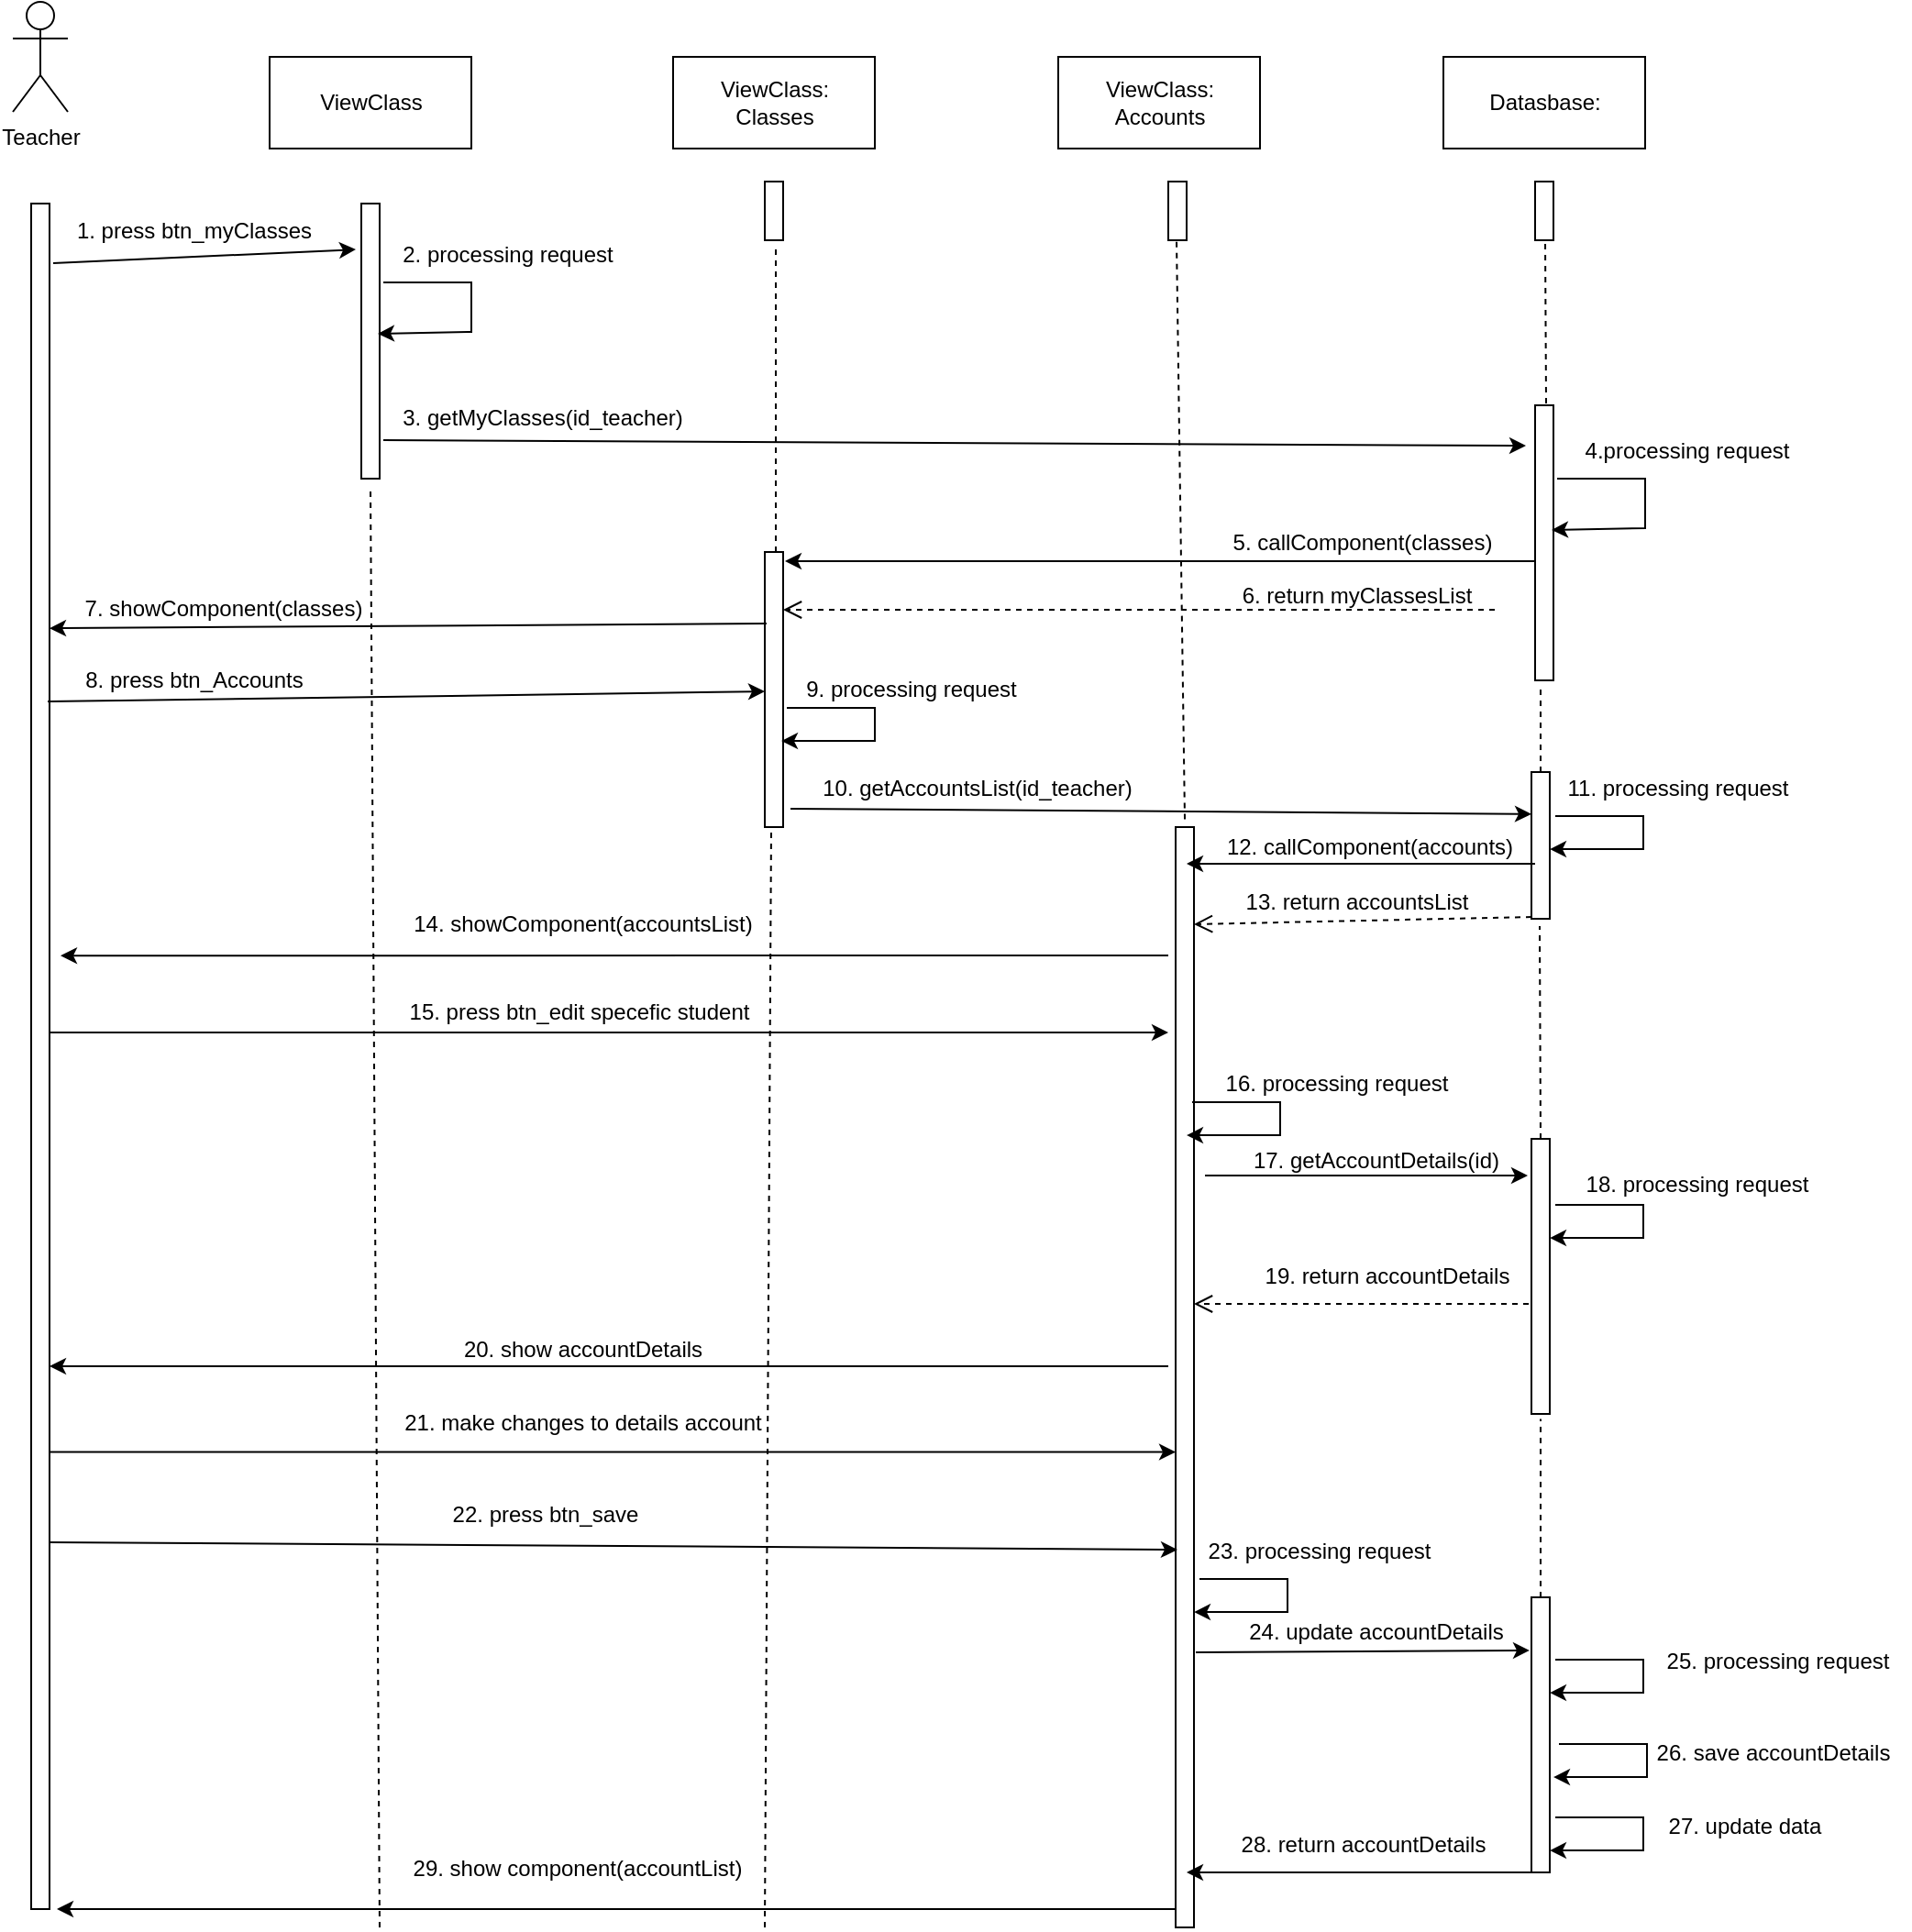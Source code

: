 <mxfile version="20.6.1" type="device"><diagram id="srkEHPApFlZ2KE4u3V97" name="Page-1"><mxGraphModel dx="1662" dy="865" grid="1" gridSize="10" guides="1" tooltips="1" connect="1" arrows="1" fold="1" page="1" pageScale="1" pageWidth="850" pageHeight="1100" math="0" shadow="0"><root><mxCell id="0"/><mxCell id="1" parent="0"/><mxCell id="vu53uN3Scle6vljbTl6d-1" value="Teacher" style="shape=umlActor;verticalLabelPosition=bottom;verticalAlign=top;html=1;outlineConnect=0;" vertex="1" parent="1"><mxGeometry x="80" y="40" width="30" height="60" as="geometry"/></mxCell><mxCell id="vu53uN3Scle6vljbTl6d-2" value="" style="html=1;points=[];perimeter=orthogonalPerimeter;" vertex="1" parent="1"><mxGeometry x="90" y="150" width="10" height="930" as="geometry"/></mxCell><mxCell id="vu53uN3Scle6vljbTl6d-3" value="ViewClass" style="html=1;" vertex="1" parent="1"><mxGeometry x="220" y="70" width="110" height="50" as="geometry"/></mxCell><mxCell id="vu53uN3Scle6vljbTl6d-4" value="ViewClass:&lt;br&gt;Classes" style="html=1;" vertex="1" parent="1"><mxGeometry x="440" y="70" width="110" height="50" as="geometry"/></mxCell><mxCell id="vu53uN3Scle6vljbTl6d-5" value="ViewClass:&lt;br&gt;Accounts" style="html=1;" vertex="1" parent="1"><mxGeometry x="650" y="70" width="110" height="50" as="geometry"/></mxCell><mxCell id="vu53uN3Scle6vljbTl6d-6" value="Datasbase:" style="html=1;" vertex="1" parent="1"><mxGeometry x="860" y="70" width="110" height="50" as="geometry"/></mxCell><mxCell id="vu53uN3Scle6vljbTl6d-7" value="" style="html=1;points=[];perimeter=orthogonalPerimeter;" vertex="1" parent="1"><mxGeometry x="270" y="150" width="10" height="150" as="geometry"/></mxCell><mxCell id="vu53uN3Scle6vljbTl6d-8" value="" style="endArrow=classic;html=1;rounded=0;exitX=1.2;exitY=0.035;exitDx=0;exitDy=0;exitPerimeter=0;entryX=-0.3;entryY=0.167;entryDx=0;entryDy=0;entryPerimeter=0;" edge="1" parent="1" source="vu53uN3Scle6vljbTl6d-2" target="vu53uN3Scle6vljbTl6d-7"><mxGeometry width="50" height="50" relative="1" as="geometry"><mxPoint x="130" y="220" as="sourcePoint"/><mxPoint x="180" y="170" as="targetPoint"/></mxGeometry></mxCell><mxCell id="vu53uN3Scle6vljbTl6d-9" value="1. press btn_myClasses" style="text;html=1;strokeColor=none;fillColor=none;align=center;verticalAlign=middle;whiteSpace=wrap;rounded=0;" vertex="1" parent="1"><mxGeometry x="109" y="150" width="140" height="30" as="geometry"/></mxCell><mxCell id="vu53uN3Scle6vljbTl6d-10" value="" style="endArrow=classic;html=1;rounded=0;exitX=1.2;exitY=0.287;exitDx=0;exitDy=0;exitPerimeter=0;entryX=0.9;entryY=0.473;entryDx=0;entryDy=0;entryPerimeter=0;" edge="1" parent="1" source="vu53uN3Scle6vljbTl6d-7" target="vu53uN3Scle6vljbTl6d-7"><mxGeometry width="50" height="50" relative="1" as="geometry"><mxPoint x="300" y="200" as="sourcePoint"/><mxPoint x="330" y="250" as="targetPoint"/><Array as="points"><mxPoint x="330" y="193"/><mxPoint x="330" y="220"/></Array></mxGeometry></mxCell><mxCell id="vu53uN3Scle6vljbTl6d-11" value="2. processing request" style="text;html=1;strokeColor=none;fillColor=none;align=center;verticalAlign=middle;whiteSpace=wrap;rounded=0;" vertex="1" parent="1"><mxGeometry x="290" y="163" width="120" height="30" as="geometry"/></mxCell><mxCell id="vu53uN3Scle6vljbTl6d-12" value="" style="html=1;points=[];perimeter=orthogonalPerimeter;" vertex="1" parent="1"><mxGeometry x="490" y="138" width="10" height="32" as="geometry"/></mxCell><mxCell id="vu53uN3Scle6vljbTl6d-13" value="" style="html=1;points=[];perimeter=orthogonalPerimeter;" vertex="1" parent="1"><mxGeometry x="710" y="138" width="10" height="32" as="geometry"/></mxCell><mxCell id="vu53uN3Scle6vljbTl6d-14" value="" style="html=1;points=[];perimeter=orthogonalPerimeter;" vertex="1" parent="1"><mxGeometry x="910" y="138" width="10" height="32" as="geometry"/></mxCell><mxCell id="vu53uN3Scle6vljbTl6d-15" value="" style="endArrow=none;dashed=1;html=1;rounded=0;" edge="1" parent="1"><mxGeometry width="50" height="50" relative="1" as="geometry"><mxPoint x="280" y="1090" as="sourcePoint"/><mxPoint x="275" y="305" as="targetPoint"/></mxGeometry></mxCell><mxCell id="vu53uN3Scle6vljbTl6d-16" value="" style="endArrow=none;dashed=1;html=1;rounded=0;" edge="1" parent="1"><mxGeometry width="50" height="50" relative="1" as="geometry"><mxPoint x="496" y="340" as="sourcePoint"/><mxPoint x="496" y="175" as="targetPoint"/></mxGeometry></mxCell><mxCell id="vu53uN3Scle6vljbTl6d-17" value="" style="endArrow=none;dashed=1;html=1;rounded=0;" edge="1" parent="1"><mxGeometry width="50" height="50" relative="1" as="geometry"><mxPoint x="916" y="259" as="sourcePoint"/><mxPoint x="915.5" y="169" as="targetPoint"/></mxGeometry></mxCell><mxCell id="vu53uN3Scle6vljbTl6d-18" value="" style="endArrow=none;dashed=1;html=1;rounded=0;exitX=0.5;exitY=-0.007;exitDx=0;exitDy=0;exitPerimeter=0;" edge="1" parent="1" source="vu53uN3Scle6vljbTl6d-41"><mxGeometry width="50" height="50" relative="1" as="geometry"><mxPoint x="715" y="460" as="sourcePoint"/><mxPoint x="714.5" y="170" as="targetPoint"/></mxGeometry></mxCell><mxCell id="vu53uN3Scle6vljbTl6d-19" value="" style="endArrow=classic;html=1;rounded=0;exitX=1.2;exitY=0.86;exitDx=0;exitDy=0;exitPerimeter=0;entryX=-0.5;entryY=0.147;entryDx=0;entryDy=0;entryPerimeter=0;" edge="1" parent="1" source="vu53uN3Scle6vljbTl6d-7" target="vu53uN3Scle6vljbTl6d-20"><mxGeometry width="50" height="50" relative="1" as="geometry"><mxPoint x="590" y="350" as="sourcePoint"/><mxPoint x="870" y="280" as="targetPoint"/></mxGeometry></mxCell><mxCell id="vu53uN3Scle6vljbTl6d-20" value="" style="html=1;points=[];perimeter=orthogonalPerimeter;" vertex="1" parent="1"><mxGeometry x="910" y="260" width="10" height="150" as="geometry"/></mxCell><mxCell id="vu53uN3Scle6vljbTl6d-21" value="3. getMyClasses(id_teacher)" style="text;html=1;strokeColor=none;fillColor=none;align=center;verticalAlign=middle;whiteSpace=wrap;rounded=0;" vertex="1" parent="1"><mxGeometry x="290" y="252" width="158" height="30" as="geometry"/></mxCell><mxCell id="vu53uN3Scle6vljbTl6d-22" value="" style="endArrow=classic;html=1;rounded=0;exitX=1.2;exitY=0.287;exitDx=0;exitDy=0;exitPerimeter=0;entryX=0.9;entryY=0.473;entryDx=0;entryDy=0;entryPerimeter=0;" edge="1" parent="1"><mxGeometry width="50" height="50" relative="1" as="geometry"><mxPoint x="922" y="300.05" as="sourcePoint"/><mxPoint x="919" y="327.95" as="targetPoint"/><Array as="points"><mxPoint x="970" y="300"/><mxPoint x="970" y="327"/></Array></mxGeometry></mxCell><mxCell id="vu53uN3Scle6vljbTl6d-23" value="4.processing request" style="text;html=1;strokeColor=none;fillColor=none;align=center;verticalAlign=middle;whiteSpace=wrap;rounded=0;" vertex="1" parent="1"><mxGeometry x="928" y="270" width="130" height="30" as="geometry"/></mxCell><mxCell id="vu53uN3Scle6vljbTl6d-24" value="" style="html=1;points=[];perimeter=orthogonalPerimeter;" vertex="1" parent="1"><mxGeometry x="490" y="340" width="10" height="150" as="geometry"/></mxCell><mxCell id="vu53uN3Scle6vljbTl6d-25" value="" style="endArrow=classic;html=1;rounded=0;entryX=1.1;entryY=0.033;entryDx=0;entryDy=0;entryPerimeter=0;exitX=0;exitY=0.567;exitDx=0;exitDy=0;exitPerimeter=0;" edge="1" parent="1" source="vu53uN3Scle6vljbTl6d-20" target="vu53uN3Scle6vljbTl6d-24"><mxGeometry width="50" height="50" relative="1" as="geometry"><mxPoint x="590" y="540" as="sourcePoint"/><mxPoint x="640" y="490" as="targetPoint"/></mxGeometry></mxCell><mxCell id="vu53uN3Scle6vljbTl6d-26" value="5. callComponent(classes)" style="text;html=1;strokeColor=none;fillColor=none;align=center;verticalAlign=middle;whiteSpace=wrap;rounded=0;" vertex="1" parent="1"><mxGeometry x="736" y="320" width="160" height="30" as="geometry"/></mxCell><mxCell id="vu53uN3Scle6vljbTl6d-27" value="6. return myClassesList" style="text;html=1;strokeColor=none;fillColor=none;align=center;verticalAlign=middle;whiteSpace=wrap;rounded=0;" vertex="1" parent="1"><mxGeometry x="738" y="349" width="150" height="30" as="geometry"/></mxCell><mxCell id="vu53uN3Scle6vljbTl6d-28" value="" style="html=1;verticalAlign=bottom;endArrow=open;dashed=1;endSize=8;rounded=0;exitX=1;exitY=0.75;exitDx=0;exitDy=0;" edge="1" parent="1" source="vu53uN3Scle6vljbTl6d-27" target="vu53uN3Scle6vljbTl6d-24"><mxGeometry relative="1" as="geometry"><mxPoint x="660" y="520" as="sourcePoint"/><mxPoint x="580" y="520" as="targetPoint"/></mxGeometry></mxCell><mxCell id="vu53uN3Scle6vljbTl6d-29" value="" style="endArrow=classic;html=1;rounded=0;entryX=1;entryY=0.249;entryDx=0;entryDy=0;entryPerimeter=0;exitX=0.1;exitY=0.26;exitDx=0;exitDy=0;exitPerimeter=0;" edge="1" parent="1" source="vu53uN3Scle6vljbTl6d-24" target="vu53uN3Scle6vljbTl6d-2"><mxGeometry width="50" height="50" relative="1" as="geometry"><mxPoint x="489" y="380.1" as="sourcePoint"/><mxPoint x="100" y="380.0" as="targetPoint"/></mxGeometry></mxCell><mxCell id="vu53uN3Scle6vljbTl6d-30" value="7. showComponent(classes)" style="text;html=1;strokeColor=none;fillColor=none;align=center;verticalAlign=middle;whiteSpace=wrap;rounded=0;" vertex="1" parent="1"><mxGeometry x="115" y="356" width="160" height="30" as="geometry"/></mxCell><mxCell id="vu53uN3Scle6vljbTl6d-31" value="" style="endArrow=classic;html=1;rounded=0;exitX=0.9;exitY=0.292;exitDx=0;exitDy=0;exitPerimeter=0;entryX=0;entryY=0.507;entryDx=0;entryDy=0;entryPerimeter=0;" edge="1" parent="1" source="vu53uN3Scle6vljbTl6d-2" target="vu53uN3Scle6vljbTl6d-24"><mxGeometry width="50" height="50" relative="1" as="geometry"><mxPoint x="590" y="530" as="sourcePoint"/><mxPoint x="640" y="480" as="targetPoint"/></mxGeometry></mxCell><mxCell id="vu53uN3Scle6vljbTl6d-32" value="8. press btn_Accounts" style="text;html=1;strokeColor=none;fillColor=none;align=center;verticalAlign=middle;whiteSpace=wrap;rounded=0;" vertex="1" parent="1"><mxGeometry x="109" y="395" width="140" height="30" as="geometry"/></mxCell><mxCell id="vu53uN3Scle6vljbTl6d-33" value="" style="endArrow=classic;html=1;rounded=0;exitX=1.2;exitY=0.287;exitDx=0;exitDy=0;exitPerimeter=0;entryX=0.9;entryY=0.687;entryDx=0;entryDy=0;entryPerimeter=0;" edge="1" parent="1" target="vu53uN3Scle6vljbTl6d-24"><mxGeometry width="50" height="50" relative="1" as="geometry"><mxPoint x="502" y="425.05" as="sourcePoint"/><mxPoint x="499" y="452.95" as="targetPoint"/><Array as="points"><mxPoint x="550" y="425"/><mxPoint x="550" y="443"/></Array></mxGeometry></mxCell><mxCell id="vu53uN3Scle6vljbTl6d-34" value="9. processing request" style="text;html=1;strokeColor=none;fillColor=none;align=center;verticalAlign=middle;whiteSpace=wrap;rounded=0;" vertex="1" parent="1"><mxGeometry x="500" y="400" width="140" height="30" as="geometry"/></mxCell><mxCell id="vu53uN3Scle6vljbTl6d-35" value="" style="endArrow=none;dashed=1;html=1;rounded=0;entryX=0.3;entryY=1.013;entryDx=0;entryDy=0;entryPerimeter=0;" edge="1" parent="1" target="vu53uN3Scle6vljbTl6d-20"><mxGeometry width="50" height="50" relative="1" as="geometry"><mxPoint x="913" y="460" as="sourcePoint"/><mxPoint x="660" y="480" as="targetPoint"/></mxGeometry></mxCell><mxCell id="vu53uN3Scle6vljbTl6d-36" value="" style="html=1;points=[];perimeter=orthogonalPerimeter;" vertex="1" parent="1"><mxGeometry x="908" y="460" width="10" height="80" as="geometry"/></mxCell><mxCell id="vu53uN3Scle6vljbTl6d-37" value="" style="endArrow=classic;html=1;rounded=0;exitX=1.4;exitY=0.933;exitDx=0;exitDy=0;exitPerimeter=0;entryX=0;entryY=0.286;entryDx=0;entryDy=0;entryPerimeter=0;" edge="1" parent="1" source="vu53uN3Scle6vljbTl6d-24" target="vu53uN3Scle6vljbTl6d-36"><mxGeometry width="50" height="50" relative="1" as="geometry"><mxPoint x="498" y="484.79" as="sourcePoint"/><mxPoint x="888" y="480.0" as="targetPoint"/></mxGeometry></mxCell><mxCell id="vu53uN3Scle6vljbTl6d-38" value="10. getAccountsList(id_teacher)" style="text;html=1;strokeColor=none;fillColor=none;align=center;verticalAlign=middle;whiteSpace=wrap;rounded=0;" vertex="1" parent="1"><mxGeometry x="511" y="454" width="190" height="30" as="geometry"/></mxCell><mxCell id="vu53uN3Scle6vljbTl6d-39" value="" style="endArrow=classic;html=1;rounded=0;exitX=1.2;exitY=0.287;exitDx=0;exitDy=0;exitPerimeter=0;entryX=0.9;entryY=0.687;entryDx=0;entryDy=0;entryPerimeter=0;" edge="1" parent="1"><mxGeometry width="50" height="50" relative="1" as="geometry"><mxPoint x="921" y="484.05" as="sourcePoint"/><mxPoint x="918" y="502.05" as="targetPoint"/><Array as="points"><mxPoint x="969" y="484"/><mxPoint x="969" y="502"/></Array></mxGeometry></mxCell><mxCell id="vu53uN3Scle6vljbTl6d-40" value="11. processing request" style="text;html=1;strokeColor=none;fillColor=none;align=center;verticalAlign=middle;whiteSpace=wrap;rounded=0;" vertex="1" parent="1"><mxGeometry x="918" y="454" width="140" height="30" as="geometry"/></mxCell><mxCell id="vu53uN3Scle6vljbTl6d-41" value="" style="html=1;points=[];perimeter=orthogonalPerimeter;" vertex="1" parent="1"><mxGeometry x="714" y="490" width="10" height="600" as="geometry"/></mxCell><mxCell id="vu53uN3Scle6vljbTl6d-42" value="" style="endArrow=classic;html=1;rounded=0;exitX=0.2;exitY=0.625;exitDx=0;exitDy=0;exitPerimeter=0;" edge="1" parent="1" source="vu53uN3Scle6vljbTl6d-36"><mxGeometry width="50" height="50" relative="1" as="geometry"><mxPoint x="929" y="570" as="sourcePoint"/><mxPoint x="720" y="510" as="targetPoint"/></mxGeometry></mxCell><mxCell id="vu53uN3Scle6vljbTl6d-43" value="12. callComponent(accounts)" style="text;html=1;strokeColor=none;fillColor=none;align=center;verticalAlign=middle;whiteSpace=wrap;rounded=0;" vertex="1" parent="1"><mxGeometry x="730" y="486" width="180" height="30" as="geometry"/></mxCell><mxCell id="vu53uN3Scle6vljbTl6d-44" value="" style="html=1;verticalAlign=bottom;endArrow=open;dashed=1;endSize=8;rounded=0;exitX=0;exitY=1;exitDx=0;exitDy=0;exitPerimeter=0;entryX=0;entryY=1;entryDx=0;entryDy=0;" edge="1" parent="1"><mxGeometry relative="1" as="geometry"><mxPoint x="908" y="539" as="sourcePoint"/><mxPoint x="724" y="543" as="targetPoint"/></mxGeometry></mxCell><mxCell id="vu53uN3Scle6vljbTl6d-45" value="13. return accountsList" style="text;html=1;strokeColor=none;fillColor=none;align=center;verticalAlign=middle;whiteSpace=wrap;rounded=0;" vertex="1" parent="1"><mxGeometry x="723" y="516" width="180" height="30" as="geometry"/></mxCell><mxCell id="vu53uN3Scle6vljbTl6d-46" value="" style="endArrow=classic;html=1;rounded=0;entryX=1.6;entryY=0.441;entryDx=0;entryDy=0;entryPerimeter=0;" edge="1" parent="1" target="vu53uN3Scle6vljbTl6d-2"><mxGeometry width="50" height="50" relative="1" as="geometry"><mxPoint x="710" y="560" as="sourcePoint"/><mxPoint x="312" y="562.19" as="targetPoint"/></mxGeometry></mxCell><mxCell id="vu53uN3Scle6vljbTl6d-47" value="14. showComponent(accountsList)" style="text;html=1;strokeColor=none;fillColor=none;align=center;verticalAlign=middle;whiteSpace=wrap;rounded=0;" vertex="1" parent="1"><mxGeometry x="290" y="528" width="202" height="30" as="geometry"/></mxCell><mxCell id="vu53uN3Scle6vljbTl6d-48" value="" style="endArrow=classic;html=1;rounded=0;" edge="1" parent="1" source="vu53uN3Scle6vljbTl6d-2"><mxGeometry width="50" height="50" relative="1" as="geometry"><mxPoint x="540" y="610" as="sourcePoint"/><mxPoint x="710" y="602" as="targetPoint"/></mxGeometry></mxCell><mxCell id="vu53uN3Scle6vljbTl6d-49" value="15. press btn_edit specefic student" style="text;html=1;strokeColor=none;fillColor=none;align=center;verticalAlign=middle;whiteSpace=wrap;rounded=0;" vertex="1" parent="1"><mxGeometry x="288" y="576" width="202" height="30" as="geometry"/></mxCell><mxCell id="vu53uN3Scle6vljbTl6d-50" value="" style="endArrow=classic;html=1;rounded=0;exitX=1.2;exitY=0.287;exitDx=0;exitDy=0;exitPerimeter=0;entryX=0.9;entryY=0.687;entryDx=0;entryDy=0;entryPerimeter=0;" edge="1" parent="1"><mxGeometry width="50" height="50" relative="1" as="geometry"><mxPoint x="723" y="640.05" as="sourcePoint"/><mxPoint x="720" y="658.05" as="targetPoint"/><Array as="points"><mxPoint x="771" y="640"/><mxPoint x="771" y="658"/></Array></mxGeometry></mxCell><mxCell id="vu53uN3Scle6vljbTl6d-51" value="16. processing request" style="text;html=1;strokeColor=none;fillColor=none;align=center;verticalAlign=middle;whiteSpace=wrap;rounded=0;" vertex="1" parent="1"><mxGeometry x="724" y="615" width="156" height="30" as="geometry"/></mxCell><mxCell id="vu53uN3Scle6vljbTl6d-52" value="" style="endArrow=none;dashed=1;html=1;rounded=0;entryX=0.3;entryY=1.013;entryDx=0;entryDy=0;entryPerimeter=0;" edge="1" parent="1"><mxGeometry width="50" height="50" relative="1" as="geometry"><mxPoint x="913" y="660" as="sourcePoint"/><mxPoint x="912.5" y="544" as="targetPoint"/></mxGeometry></mxCell><mxCell id="vu53uN3Scle6vljbTl6d-53" value="" style="html=1;points=[];perimeter=orthogonalPerimeter;" vertex="1" parent="1"><mxGeometry x="908" y="660" width="10" height="150" as="geometry"/></mxCell><mxCell id="vu53uN3Scle6vljbTl6d-54" value="" style="endArrow=classic;html=1;rounded=0;exitX=1.2;exitY=0.287;exitDx=0;exitDy=0;exitPerimeter=0;entryX=0.9;entryY=0.687;entryDx=0;entryDy=0;entryPerimeter=0;" edge="1" parent="1"><mxGeometry width="50" height="50" relative="1" as="geometry"><mxPoint x="921" y="696.05" as="sourcePoint"/><mxPoint x="918" y="714.05" as="targetPoint"/><Array as="points"><mxPoint x="969" y="696"/><mxPoint x="969" y="714"/></Array></mxGeometry></mxCell><mxCell id="vu53uN3Scle6vljbTl6d-57" value="" style="endArrow=classic;html=1;rounded=0;" edge="1" parent="1"><mxGeometry width="50" height="50" relative="1" as="geometry"><mxPoint x="730" y="680" as="sourcePoint"/><mxPoint x="906" y="680" as="targetPoint"/></mxGeometry></mxCell><mxCell id="vu53uN3Scle6vljbTl6d-58" value="17. getAccountDetails(id)" style="text;html=1;strokeColor=none;fillColor=none;align=center;verticalAlign=middle;whiteSpace=wrap;rounded=0;" vertex="1" parent="1"><mxGeometry x="751.5" y="657" width="142.5" height="30" as="geometry"/></mxCell><mxCell id="vu53uN3Scle6vljbTl6d-59" value="18. processing request" style="text;html=1;strokeColor=none;fillColor=none;align=center;verticalAlign=middle;whiteSpace=wrap;rounded=0;" vertex="1" parent="1"><mxGeometry x="925.5" y="670" width="144.5" height="30" as="geometry"/></mxCell><mxCell id="vu53uN3Scle6vljbTl6d-61" value="" style="html=1;verticalAlign=bottom;endArrow=open;dashed=1;endSize=8;rounded=0;exitX=1;exitY=1;exitDx=0;exitDy=0;" edge="1" parent="1" source="vu53uN3Scle6vljbTl6d-62" target="vu53uN3Scle6vljbTl6d-41"><mxGeometry relative="1" as="geometry"><mxPoint x="900.5" y="830" as="sourcePoint"/><mxPoint x="720" y="829" as="targetPoint"/></mxGeometry></mxCell><mxCell id="vu53uN3Scle6vljbTl6d-62" value="19. return accountDetails" style="text;html=1;strokeColor=none;fillColor=none;align=center;verticalAlign=middle;whiteSpace=wrap;rounded=0;" vertex="1" parent="1"><mxGeometry x="751.5" y="720" width="155" height="30" as="geometry"/></mxCell><mxCell id="vu53uN3Scle6vljbTl6d-63" value="" style="endArrow=classic;html=1;rounded=0;" edge="1" parent="1" target="vu53uN3Scle6vljbTl6d-2"><mxGeometry width="50" height="50" relative="1" as="geometry"><mxPoint x="710" y="784" as="sourcePoint"/><mxPoint x="109" y="852" as="targetPoint"/></mxGeometry></mxCell><mxCell id="vu53uN3Scle6vljbTl6d-64" value="20. show accountDetails" style="text;html=1;strokeColor=none;fillColor=none;align=center;verticalAlign=middle;whiteSpace=wrap;rounded=0;" vertex="1" parent="1"><mxGeometry x="311" y="760" width="160" height="30" as="geometry"/></mxCell><mxCell id="vu53uN3Scle6vljbTl6d-66" value="" style="endArrow=none;dashed=1;html=1;rounded=0;entryX=0.3;entryY=1.013;entryDx=0;entryDy=0;entryPerimeter=0;" edge="1" parent="1"><mxGeometry width="50" height="50" relative="1" as="geometry"><mxPoint x="490" y="1090" as="sourcePoint"/><mxPoint x="493.5" y="490" as="targetPoint"/></mxGeometry></mxCell><mxCell id="vu53uN3Scle6vljbTl6d-68" value="" style="endArrow=none;dashed=1;html=1;rounded=0;entryX=0.5;entryY=1.018;entryDx=0;entryDy=0;entryPerimeter=0;" edge="1" parent="1" target="vu53uN3Scle6vljbTl6d-53"><mxGeometry width="50" height="50" relative="1" as="geometry"><mxPoint x="913" y="910" as="sourcePoint"/><mxPoint x="914.5" y="860" as="targetPoint"/></mxGeometry></mxCell><mxCell id="vu53uN3Scle6vljbTl6d-71" value="" style="endArrow=classic;html=1;rounded=0;" edge="1" parent="1" source="vu53uN3Scle6vljbTl6d-2"><mxGeometry width="50" height="50" relative="1" as="geometry"><mxPoint x="106" y="830.0" as="sourcePoint"/><mxPoint x="714" y="830.8" as="targetPoint"/></mxGeometry></mxCell><mxCell id="vu53uN3Scle6vljbTl6d-72" value="" style="endArrow=classic;html=1;rounded=0;exitX=0.9;exitY=0.846;exitDx=0;exitDy=0;exitPerimeter=0;" edge="1" parent="1"><mxGeometry width="50" height="50" relative="1" as="geometry"><mxPoint x="100" y="880" as="sourcePoint"/><mxPoint x="715" y="884" as="targetPoint"/></mxGeometry></mxCell><mxCell id="vu53uN3Scle6vljbTl6d-73" value="21. make changes to details account" style="text;html=1;strokeColor=none;fillColor=none;align=center;verticalAlign=middle;whiteSpace=wrap;rounded=0;" vertex="1" parent="1"><mxGeometry x="290" y="800" width="202" height="30" as="geometry"/></mxCell><mxCell id="vu53uN3Scle6vljbTl6d-74" value="22. press btn_save" style="text;html=1;strokeColor=none;fillColor=none;align=center;verticalAlign=middle;whiteSpace=wrap;rounded=0;" vertex="1" parent="1"><mxGeometry x="311" y="850" width="119" height="30" as="geometry"/></mxCell><mxCell id="vu53uN3Scle6vljbTl6d-75" value="" style="endArrow=classic;html=1;rounded=0;exitX=1.2;exitY=0.287;exitDx=0;exitDy=0;exitPerimeter=0;entryX=0.9;entryY=0.687;entryDx=0;entryDy=0;entryPerimeter=0;" edge="1" parent="1"><mxGeometry width="50" height="50" relative="1" as="geometry"><mxPoint x="727" y="900.05" as="sourcePoint"/><mxPoint x="724" y="918.05" as="targetPoint"/><Array as="points"><mxPoint x="775" y="900"/><mxPoint x="775" y="918"/></Array></mxGeometry></mxCell><mxCell id="vu53uN3Scle6vljbTl6d-76" value="23. processing request" style="text;html=1;strokeColor=none;fillColor=none;align=center;verticalAlign=middle;whiteSpace=wrap;rounded=0;" vertex="1" parent="1"><mxGeometry x="720" y="870" width="144.5" height="30" as="geometry"/></mxCell><mxCell id="vu53uN3Scle6vljbTl6d-77" value="" style="html=1;points=[];perimeter=orthogonalPerimeter;" vertex="1" parent="1"><mxGeometry x="908" y="910" width="10" height="150" as="geometry"/></mxCell><mxCell id="vu53uN3Scle6vljbTl6d-78" value="" style="endArrow=classic;html=1;rounded=0;entryX=-0.1;entryY=0.193;entryDx=0;entryDy=0;entryPerimeter=0;" edge="1" parent="1" target="vu53uN3Scle6vljbTl6d-77"><mxGeometry width="50" height="50" relative="1" as="geometry"><mxPoint x="725" y="940" as="sourcePoint"/><mxPoint x="901" y="940" as="targetPoint"/></mxGeometry></mxCell><mxCell id="vu53uN3Scle6vljbTl6d-79" value="24. update accountDetails" style="text;html=1;strokeColor=none;fillColor=none;align=center;verticalAlign=middle;whiteSpace=wrap;rounded=0;" vertex="1" parent="1"><mxGeometry x="750.5" y="914" width="144.5" height="30" as="geometry"/></mxCell><mxCell id="vu53uN3Scle6vljbTl6d-80" value="" style="endArrow=classic;html=1;rounded=0;exitX=1.2;exitY=0.287;exitDx=0;exitDy=0;exitPerimeter=0;entryX=0.9;entryY=0.687;entryDx=0;entryDy=0;entryPerimeter=0;" edge="1" parent="1"><mxGeometry width="50" height="50" relative="1" as="geometry"><mxPoint x="921" y="944.05" as="sourcePoint"/><mxPoint x="918" y="962.05" as="targetPoint"/><Array as="points"><mxPoint x="969" y="944"/><mxPoint x="969" y="962"/></Array></mxGeometry></mxCell><mxCell id="vu53uN3Scle6vljbTl6d-81" value="" style="endArrow=classic;html=1;rounded=0;exitX=1.2;exitY=0.287;exitDx=0;exitDy=0;exitPerimeter=0;entryX=0.9;entryY=0.687;entryDx=0;entryDy=0;entryPerimeter=0;" edge="1" parent="1"><mxGeometry width="50" height="50" relative="1" as="geometry"><mxPoint x="923" y="990.05" as="sourcePoint"/><mxPoint x="920" y="1008.05" as="targetPoint"/><Array as="points"><mxPoint x="971" y="990"/><mxPoint x="971" y="1008"/></Array></mxGeometry></mxCell><mxCell id="vu53uN3Scle6vljbTl6d-82" value="" style="endArrow=classic;html=1;rounded=0;exitX=1.2;exitY=0.287;exitDx=0;exitDy=0;exitPerimeter=0;entryX=0.9;entryY=0.687;entryDx=0;entryDy=0;entryPerimeter=0;" edge="1" parent="1"><mxGeometry width="50" height="50" relative="1" as="geometry"><mxPoint x="921" y="1030.05" as="sourcePoint"/><mxPoint x="918" y="1048.05" as="targetPoint"/><Array as="points"><mxPoint x="969" y="1030"/><mxPoint x="969" y="1048"/></Array></mxGeometry></mxCell><mxCell id="vu53uN3Scle6vljbTl6d-83" value="25. processing request" style="text;html=1;strokeColor=none;fillColor=none;align=center;verticalAlign=middle;whiteSpace=wrap;rounded=0;" vertex="1" parent="1"><mxGeometry x="970" y="930" width="144.5" height="30" as="geometry"/></mxCell><mxCell id="vu53uN3Scle6vljbTl6d-84" value="26. save accountDetails" style="text;html=1;strokeColor=none;fillColor=none;align=center;verticalAlign=middle;whiteSpace=wrap;rounded=0;" vertex="1" parent="1"><mxGeometry x="970" y="980" width="140" height="30" as="geometry"/></mxCell><mxCell id="vu53uN3Scle6vljbTl6d-85" value="27. update data" style="text;html=1;strokeColor=none;fillColor=none;align=center;verticalAlign=middle;whiteSpace=wrap;rounded=0;" vertex="1" parent="1"><mxGeometry x="969" y="1020" width="111" height="30" as="geometry"/></mxCell><mxCell id="vu53uN3Scle6vljbTl6d-86" value="" style="endArrow=classic;html=1;rounded=0;exitX=0.2;exitY=1;exitDx=0;exitDy=0;exitPerimeter=0;" edge="1" parent="1" source="vu53uN3Scle6vljbTl6d-77"><mxGeometry width="50" height="50" relative="1" as="geometry"><mxPoint x="788" y="1070" as="sourcePoint"/><mxPoint x="720" y="1060" as="targetPoint"/></mxGeometry></mxCell><mxCell id="vu53uN3Scle6vljbTl6d-87" value="28. return accountDetails" style="text;html=1;strokeColor=none;fillColor=none;align=center;verticalAlign=middle;whiteSpace=wrap;rounded=0;" vertex="1" parent="1"><mxGeometry x="743.75" y="1030" width="144.5" height="30" as="geometry"/></mxCell><mxCell id="vu53uN3Scle6vljbTl6d-88" value="" style="endArrow=classic;html=1;rounded=0;" edge="1" parent="1"><mxGeometry width="50" height="50" relative="1" as="geometry"><mxPoint x="714" y="1080" as="sourcePoint"/><mxPoint x="104" y="1080" as="targetPoint"/></mxGeometry></mxCell><mxCell id="vu53uN3Scle6vljbTl6d-89" value="29. show component(accountList)" style="text;html=1;strokeColor=none;fillColor=none;align=center;verticalAlign=middle;whiteSpace=wrap;rounded=0;" vertex="1" parent="1"><mxGeometry x="293" y="1043" width="190" height="30" as="geometry"/></mxCell></root></mxGraphModel></diagram></mxfile>